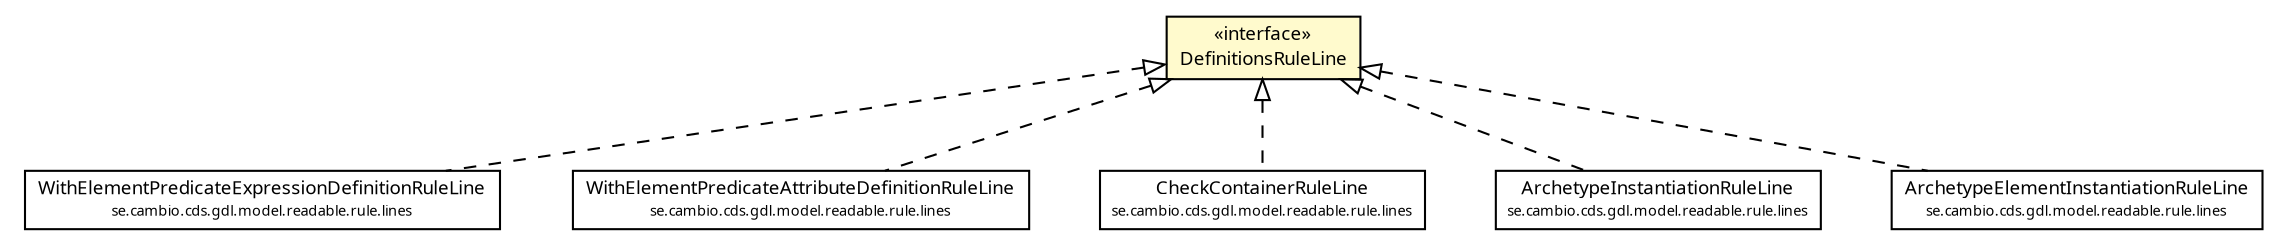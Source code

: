 #!/usr/local/bin/dot
#
# Class diagram 
# Generated by UMLGraph version R5_6 (http://www.umlgraph.org/)
#

digraph G {
	edge [fontname="Trebuchet MS",fontsize=10,labelfontname="Trebuchet MS",labelfontsize=10];
	node [fontname="Trebuchet MS",fontsize=10,shape=plaintext];
	nodesep=0.25;
	ranksep=0.5;
	// se.cambio.cds.gdl.model.readable.rule.lines.WithElementPredicateExpressionDefinitionRuleLine
	c142566 [label=<<table title="se.cambio.cds.gdl.model.readable.rule.lines.WithElementPredicateExpressionDefinitionRuleLine" border="0" cellborder="1" cellspacing="0" cellpadding="2" port="p" href="../WithElementPredicateExpressionDefinitionRuleLine.html">
		<tr><td><table border="0" cellspacing="0" cellpadding="1">
<tr><td align="center" balign="center"><font face="Trebuchet MS"> WithElementPredicateExpressionDefinitionRuleLine </font></td></tr>
<tr><td align="center" balign="center"><font face="Trebuchet MS" point-size="7.0"> se.cambio.cds.gdl.model.readable.rule.lines </font></td></tr>
		</table></td></tr>
		</table>>, URL="../WithElementPredicateExpressionDefinitionRuleLine.html", fontname="Trebuchet MS", fontcolor="black", fontsize=9.0];
	// se.cambio.cds.gdl.model.readable.rule.lines.WithElementPredicateAttributeDefinitionRuleLine
	c142567 [label=<<table title="se.cambio.cds.gdl.model.readable.rule.lines.WithElementPredicateAttributeDefinitionRuleLine" border="0" cellborder="1" cellspacing="0" cellpadding="2" port="p" href="../WithElementPredicateAttributeDefinitionRuleLine.html">
		<tr><td><table border="0" cellspacing="0" cellpadding="1">
<tr><td align="center" balign="center"><font face="Trebuchet MS"> WithElementPredicateAttributeDefinitionRuleLine </font></td></tr>
<tr><td align="center" balign="center"><font face="Trebuchet MS" point-size="7.0"> se.cambio.cds.gdl.model.readable.rule.lines </font></td></tr>
		</table></td></tr>
		</table>>, URL="../WithElementPredicateAttributeDefinitionRuleLine.html", fontname="Trebuchet MS", fontcolor="black", fontsize=9.0];
	// se.cambio.cds.gdl.model.readable.rule.lines.CheckContainerRuleLine
	c142581 [label=<<table title="se.cambio.cds.gdl.model.readable.rule.lines.CheckContainerRuleLine" border="0" cellborder="1" cellspacing="0" cellpadding="2" port="p" href="../CheckContainerRuleLine.html">
		<tr><td><table border="0" cellspacing="0" cellpadding="1">
<tr><td align="center" balign="center"><font face="Trebuchet MS"> CheckContainerRuleLine </font></td></tr>
<tr><td align="center" balign="center"><font face="Trebuchet MS" point-size="7.0"> se.cambio.cds.gdl.model.readable.rule.lines </font></td></tr>
		</table></td></tr>
		</table>>, URL="../CheckContainerRuleLine.html", fontname="Trebuchet MS", fontcolor="black", fontsize=9.0];
	// se.cambio.cds.gdl.model.readable.rule.lines.ArchetypeInstantiationRuleLine
	c142584 [label=<<table title="se.cambio.cds.gdl.model.readable.rule.lines.ArchetypeInstantiationRuleLine" border="0" cellborder="1" cellspacing="0" cellpadding="2" port="p" href="../ArchetypeInstantiationRuleLine.html">
		<tr><td><table border="0" cellspacing="0" cellpadding="1">
<tr><td align="center" balign="center"><font face="Trebuchet MS"> ArchetypeInstantiationRuleLine </font></td></tr>
<tr><td align="center" balign="center"><font face="Trebuchet MS" point-size="7.0"> se.cambio.cds.gdl.model.readable.rule.lines </font></td></tr>
		</table></td></tr>
		</table>>, URL="../ArchetypeInstantiationRuleLine.html", fontname="Trebuchet MS", fontcolor="black", fontsize=9.0];
	// se.cambio.cds.gdl.model.readable.rule.lines.ArchetypeElementInstantiationRuleLine
	c142585 [label=<<table title="se.cambio.cds.gdl.model.readable.rule.lines.ArchetypeElementInstantiationRuleLine" border="0" cellborder="1" cellspacing="0" cellpadding="2" port="p" href="../ArchetypeElementInstantiationRuleLine.html">
		<tr><td><table border="0" cellspacing="0" cellpadding="1">
<tr><td align="center" balign="center"><font face="Trebuchet MS"> ArchetypeElementInstantiationRuleLine </font></td></tr>
<tr><td align="center" balign="center"><font face="Trebuchet MS" point-size="7.0"> se.cambio.cds.gdl.model.readable.rule.lines </font></td></tr>
		</table></td></tr>
		</table>>, URL="../ArchetypeElementInstantiationRuleLine.html", fontname="Trebuchet MS", fontcolor="black", fontsize=9.0];
	// se.cambio.cds.gdl.model.readable.rule.lines.interfaces.DefinitionsRuleLine
	c142609 [label=<<table title="se.cambio.cds.gdl.model.readable.rule.lines.interfaces.DefinitionsRuleLine" border="0" cellborder="1" cellspacing="0" cellpadding="2" port="p" bgcolor="lemonChiffon" href="./DefinitionsRuleLine.html">
		<tr><td><table border="0" cellspacing="0" cellpadding="1">
<tr><td align="center" balign="center"> &#171;interface&#187; </td></tr>
<tr><td align="center" balign="center"><font face="Trebuchet MS"> DefinitionsRuleLine </font></td></tr>
		</table></td></tr>
		</table>>, URL="./DefinitionsRuleLine.html", fontname="Trebuchet MS", fontcolor="black", fontsize=9.0];
	//se.cambio.cds.gdl.model.readable.rule.lines.WithElementPredicateExpressionDefinitionRuleLine implements se.cambio.cds.gdl.model.readable.rule.lines.interfaces.DefinitionsRuleLine
	c142609:p -> c142566:p [dir=back,arrowtail=empty,style=dashed];
	//se.cambio.cds.gdl.model.readable.rule.lines.WithElementPredicateAttributeDefinitionRuleLine implements se.cambio.cds.gdl.model.readable.rule.lines.interfaces.DefinitionsRuleLine
	c142609:p -> c142567:p [dir=back,arrowtail=empty,style=dashed];
	//se.cambio.cds.gdl.model.readable.rule.lines.CheckContainerRuleLine implements se.cambio.cds.gdl.model.readable.rule.lines.interfaces.DefinitionsRuleLine
	c142609:p -> c142581:p [dir=back,arrowtail=empty,style=dashed];
	//se.cambio.cds.gdl.model.readable.rule.lines.ArchetypeInstantiationRuleLine implements se.cambio.cds.gdl.model.readable.rule.lines.interfaces.DefinitionsRuleLine
	c142609:p -> c142584:p [dir=back,arrowtail=empty,style=dashed];
	//se.cambio.cds.gdl.model.readable.rule.lines.ArchetypeElementInstantiationRuleLine implements se.cambio.cds.gdl.model.readable.rule.lines.interfaces.DefinitionsRuleLine
	c142609:p -> c142585:p [dir=back,arrowtail=empty,style=dashed];
}

